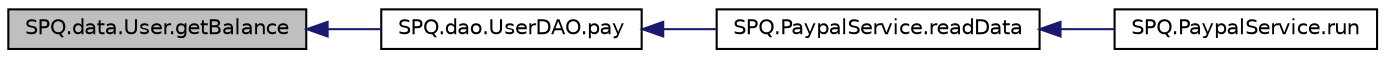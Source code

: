 digraph "SPQ.data.User.getBalance"
{
  edge [fontname="Helvetica",fontsize="10",labelfontname="Helvetica",labelfontsize="10"];
  node [fontname="Helvetica",fontsize="10",shape=record];
  rankdir="LR";
  Node29 [label="SPQ.data.User.getBalance",height=0.2,width=0.4,color="black", fillcolor="grey75", style="filled", fontcolor="black"];
  Node29 -> Node30 [dir="back",color="midnightblue",fontsize="10",style="solid",fontname="Helvetica"];
  Node30 [label="SPQ.dao.UserDAO.pay",height=0.2,width=0.4,color="black", fillcolor="white", style="filled",URL="$class_s_p_q_1_1dao_1_1_user_d_a_o.html#a8223c677b1ae55147860ea533be434a7"];
  Node30 -> Node31 [dir="back",color="midnightblue",fontsize="10",style="solid",fontname="Helvetica"];
  Node31 [label="SPQ.PaypalService.readData",height=0.2,width=0.4,color="black", fillcolor="white", style="filled",URL="$class_s_p_q_1_1_paypal_service.html#aae478af6069bf1ffa928b09f2a91328d"];
  Node31 -> Node32 [dir="back",color="midnightblue",fontsize="10",style="solid",fontname="Helvetica"];
  Node32 [label="SPQ.PaypalService.run",height=0.2,width=0.4,color="black", fillcolor="white", style="filled",URL="$class_s_p_q_1_1_paypal_service.html#a05e65efee1bcfa26a215ea48b7c8696a"];
}
